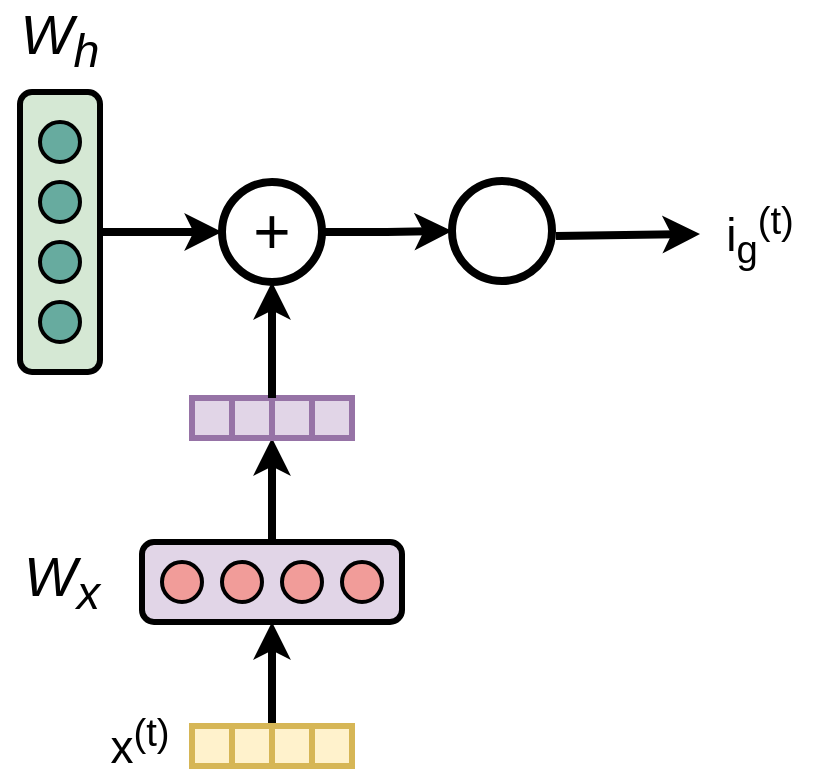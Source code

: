 <mxfile version="24.2.1" type="github">
  <diagram name="Page-1" id="qYGnwQKeW0QVVgXgxwFU">
    <mxGraphModel dx="514" dy="793" grid="1" gridSize="10" guides="1" tooltips="1" connect="1" arrows="1" fold="1" page="1" pageScale="1" pageWidth="850" pageHeight="1100" math="0" shadow="0">
      <root>
        <mxCell id="0" />
        <mxCell id="1" parent="0" />
        <mxCell id="_G9vp7A2_aAfUCTHlnE7-1" style="edgeStyle=orthogonalEdgeStyle;rounded=0;orthogonalLoop=1;jettySize=auto;html=1;exitX=0.5;exitY=0;exitDx=0;exitDy=0;entryX=0;entryY=1;entryDx=0;entryDy=0;strokeWidth=4;" edge="1" parent="1" source="_G9vp7A2_aAfUCTHlnE7-2" target="_G9vp7A2_aAfUCTHlnE7-38">
          <mxGeometry relative="1" as="geometry" />
        </mxCell>
        <mxCell id="_G9vp7A2_aAfUCTHlnE7-2" value="" style="rounded=1;whiteSpace=wrap;html=1;fontSize=12;glass=0;strokeWidth=3;shadow=0;fillColor=#e1d5e7;strokeColor=#000000;" vertex="1" parent="1">
          <mxGeometry x="936" y="276" width="130" height="40" as="geometry" />
        </mxCell>
        <mxCell id="_G9vp7A2_aAfUCTHlnE7-3" value="" style="ellipse;whiteSpace=wrap;html=1;aspect=fixed;strokeWidth=2;fillColor=#F19C99;strokeColor=#000000;" vertex="1" parent="1">
          <mxGeometry x="946" y="286" width="20" height="20" as="geometry" />
        </mxCell>
        <mxCell id="_G9vp7A2_aAfUCTHlnE7-4" value="" style="ellipse;whiteSpace=wrap;html=1;aspect=fixed;strokeWidth=2;fillColor=#F19C99;strokeColor=#000000;" vertex="1" parent="1">
          <mxGeometry x="976" y="286" width="20" height="20" as="geometry" />
        </mxCell>
        <mxCell id="_G9vp7A2_aAfUCTHlnE7-5" value="" style="ellipse;whiteSpace=wrap;html=1;aspect=fixed;strokeWidth=2;fillColor=#F19C99;strokeColor=#000000;" vertex="1" parent="1">
          <mxGeometry x="1006" y="286" width="20" height="20" as="geometry" />
        </mxCell>
        <mxCell id="_G9vp7A2_aAfUCTHlnE7-6" value="" style="ellipse;whiteSpace=wrap;html=1;aspect=fixed;strokeWidth=2;fillColor=#F19C99;strokeColor=#000000;" vertex="1" parent="1">
          <mxGeometry x="1036" y="286" width="20" height="20" as="geometry" />
        </mxCell>
        <mxCell id="_G9vp7A2_aAfUCTHlnE7-7" style="edgeStyle=orthogonalEdgeStyle;rounded=0;orthogonalLoop=1;jettySize=auto;html=1;exitX=0.5;exitY=0;exitDx=0;exitDy=0;entryX=0;entryY=0.5;entryDx=0;entryDy=0;strokeWidth=4;" edge="1" parent="1" source="_G9vp7A2_aAfUCTHlnE7-8" target="_G9vp7A2_aAfUCTHlnE7-42">
          <mxGeometry relative="1" as="geometry">
            <mxPoint x="898" y="121" as="targetPoint" />
            <Array as="points" />
          </mxGeometry>
        </mxCell>
        <mxCell id="_G9vp7A2_aAfUCTHlnE7-8" value="" style="rounded=1;whiteSpace=wrap;html=1;fontSize=12;glass=0;strokeWidth=3;shadow=0;rotation=90;fillColor=#d5e8d4;strokeColor=#000000;" vertex="1" parent="1">
          <mxGeometry x="825" y="101" width="140" height="40" as="geometry" />
        </mxCell>
        <mxCell id="_G9vp7A2_aAfUCTHlnE7-9" value="" style="ellipse;whiteSpace=wrap;html=1;aspect=fixed;strokeWidth=2;fillColor=#67AB9F;strokeColor=#000000;" vertex="1" parent="1">
          <mxGeometry x="885" y="66" width="20" height="20" as="geometry" />
        </mxCell>
        <mxCell id="_G9vp7A2_aAfUCTHlnE7-10" value="" style="ellipse;whiteSpace=wrap;html=1;aspect=fixed;strokeWidth=2;fillColor=#67AB9F;strokeColor=#000000;" vertex="1" parent="1">
          <mxGeometry x="885" y="96" width="20" height="20" as="geometry" />
        </mxCell>
        <mxCell id="_G9vp7A2_aAfUCTHlnE7-11" value="" style="ellipse;whiteSpace=wrap;html=1;aspect=fixed;strokeWidth=2;fillColor=#67AB9F;strokeColor=#000000;" vertex="1" parent="1">
          <mxGeometry x="885" y="126" width="20" height="20" as="geometry" />
        </mxCell>
        <mxCell id="_G9vp7A2_aAfUCTHlnE7-12" value="" style="ellipse;whiteSpace=wrap;html=1;aspect=fixed;strokeWidth=2;fillColor=#67AB9F;strokeColor=#000000;" vertex="1" parent="1">
          <mxGeometry x="885" y="156" width="20" height="20" as="geometry" />
        </mxCell>
        <mxCell id="_G9vp7A2_aAfUCTHlnE7-13" style="edgeStyle=orthogonalEdgeStyle;rounded=0;orthogonalLoop=1;jettySize=auto;html=1;exitX=0;exitY=0;exitDx=0;exitDy=0;entryX=0.5;entryY=1;entryDx=0;entryDy=0;strokeWidth=4;" edge="1" parent="1" source="_G9vp7A2_aAfUCTHlnE7-34" target="_G9vp7A2_aAfUCTHlnE7-2">
          <mxGeometry relative="1" as="geometry" />
        </mxCell>
        <mxCell id="_G9vp7A2_aAfUCTHlnE7-14" value="x&lt;sup&gt;(t)&lt;/sup&gt;" style="text;html=1;align=center;verticalAlign=middle;whiteSpace=wrap;rounded=0;fontSize=23;strokeWidth=4;" vertex="1" parent="1">
          <mxGeometry x="905" y="361" width="60" height="30" as="geometry" />
        </mxCell>
        <mxCell id="_G9vp7A2_aAfUCTHlnE7-16" value="W&lt;sub&gt;x&lt;/sub&gt;" style="text;html=1;align=center;verticalAlign=middle;whiteSpace=wrap;rounded=0;fontSize=28;fontStyle=2" vertex="1" parent="1">
          <mxGeometry x="866" y="281" width="60" height="30" as="geometry" />
        </mxCell>
        <mxCell id="_G9vp7A2_aAfUCTHlnE7-32" value="" style="rounded=0;whiteSpace=wrap;html=1;strokeWidth=3;fillColor=#fff2cc;strokeColor=#d6b656;" vertex="1" parent="1">
          <mxGeometry x="961" y="368" width="20" height="20" as="geometry" />
        </mxCell>
        <mxCell id="_G9vp7A2_aAfUCTHlnE7-33" value="" style="rounded=0;whiteSpace=wrap;html=1;strokeWidth=3;fillColor=#fff2cc;strokeColor=#d6b656;" vertex="1" parent="1">
          <mxGeometry x="981" y="368" width="20" height="20" as="geometry" />
        </mxCell>
        <mxCell id="_G9vp7A2_aAfUCTHlnE7-34" value="" style="rounded=0;whiteSpace=wrap;html=1;strokeWidth=3;fillColor=#fff2cc;strokeColor=#d6b656;" vertex="1" parent="1">
          <mxGeometry x="1001" y="368" width="20" height="20" as="geometry" />
        </mxCell>
        <mxCell id="_G9vp7A2_aAfUCTHlnE7-35" value="" style="rounded=0;whiteSpace=wrap;html=1;strokeWidth=3;fillColor=#fff2cc;strokeColor=#d6b656;" vertex="1" parent="1">
          <mxGeometry x="1021" y="368" width="20" height="20" as="geometry" />
        </mxCell>
        <mxCell id="_G9vp7A2_aAfUCTHlnE7-36" value="" style="rounded=0;whiteSpace=wrap;html=1;strokeWidth=3;fillColor=#e1d5e7;strokeColor=#9673a6;" vertex="1" parent="1">
          <mxGeometry x="961" y="204" width="20" height="20" as="geometry" />
        </mxCell>
        <mxCell id="_G9vp7A2_aAfUCTHlnE7-37" value="" style="rounded=0;whiteSpace=wrap;html=1;strokeWidth=3;fillColor=#e1d5e7;strokeColor=#9673a6;" vertex="1" parent="1">
          <mxGeometry x="981" y="204" width="20" height="20" as="geometry" />
        </mxCell>
        <mxCell id="_G9vp7A2_aAfUCTHlnE7-38" value="" style="rounded=0;whiteSpace=wrap;html=1;strokeWidth=3;fillColor=#e1d5e7;strokeColor=#9673a6;" vertex="1" parent="1">
          <mxGeometry x="1001" y="204" width="20" height="20" as="geometry" />
        </mxCell>
        <mxCell id="_G9vp7A2_aAfUCTHlnE7-39" value="" style="rounded=0;whiteSpace=wrap;html=1;strokeWidth=3;fillColor=#e1d5e7;strokeColor=#9673a6;" vertex="1" parent="1">
          <mxGeometry x="1021" y="204" width="20" height="20" as="geometry" />
        </mxCell>
        <mxCell id="_G9vp7A2_aAfUCTHlnE7-41" style="edgeStyle=orthogonalEdgeStyle;rounded=0;orthogonalLoop=1;jettySize=auto;html=1;exitX=1;exitY=0.5;exitDx=0;exitDy=0;entryX=0;entryY=0.5;entryDx=0;entryDy=0;strokeWidth=4;" edge="1" parent="1" source="_G9vp7A2_aAfUCTHlnE7-42" target="_G9vp7A2_aAfUCTHlnE7-45">
          <mxGeometry relative="1" as="geometry" />
        </mxCell>
        <mxCell id="_G9vp7A2_aAfUCTHlnE7-42" value="+" style="ellipse;whiteSpace=wrap;html=1;aspect=fixed;fontSize=32;strokeWidth=4;" vertex="1" parent="1">
          <mxGeometry x="976" y="96" width="50" height="50" as="geometry" />
        </mxCell>
        <mxCell id="_G9vp7A2_aAfUCTHlnE7-43" style="edgeStyle=orthogonalEdgeStyle;rounded=0;orthogonalLoop=1;jettySize=auto;html=1;exitX=1;exitY=0;exitDx=0;exitDy=0;entryX=0.5;entryY=1;entryDx=0;entryDy=0;strokeWidth=4;" edge="1" parent="1" source="_G9vp7A2_aAfUCTHlnE7-37" target="_G9vp7A2_aAfUCTHlnE7-42">
          <mxGeometry relative="1" as="geometry" />
        </mxCell>
        <mxCell id="_G9vp7A2_aAfUCTHlnE7-45" value="" style="ellipse;whiteSpace=wrap;html=1;aspect=fixed;fontSize=32;strokeWidth=4;" vertex="1" parent="1">
          <mxGeometry x="1091" y="95.5" width="50" height="50" as="geometry" />
        </mxCell>
        <mxCell id="_G9vp7A2_aAfUCTHlnE7-46" value="" style="endArrow=classic;html=1;rounded=0;exitX=1;exitY=0;exitDx=0;exitDy=0;strokeWidth=4;entryX=0;entryY=0.5;entryDx=0;entryDy=0;" edge="1" parent="1" target="_G9vp7A2_aAfUCTHlnE7-47">
          <mxGeometry width="50" height="50" relative="1" as="geometry">
            <mxPoint x="1143" y="123" as="sourcePoint" />
            <mxPoint x="1222" y="123" as="targetPoint" />
          </mxGeometry>
        </mxCell>
        <mxCell id="_G9vp7A2_aAfUCTHlnE7-47" value="i&lt;sub&gt;g&lt;/sub&gt;&lt;sup&gt;(t)&lt;/sup&gt;" style="text;html=1;align=center;verticalAlign=middle;whiteSpace=wrap;rounded=0;fontSize=23;strokeWidth=4;" vertex="1" parent="1">
          <mxGeometry x="1215" y="107" width="60" height="30" as="geometry" />
        </mxCell>
        <mxCell id="_G9vp7A2_aAfUCTHlnE7-50" value="W&lt;sub&gt;h&lt;/sub&gt;" style="text;html=1;align=center;verticalAlign=middle;whiteSpace=wrap;rounded=0;fontSize=28;fontStyle=2" vertex="1" parent="1">
          <mxGeometry x="865" y="10" width="60" height="30" as="geometry" />
        </mxCell>
      </root>
    </mxGraphModel>
  </diagram>
</mxfile>
